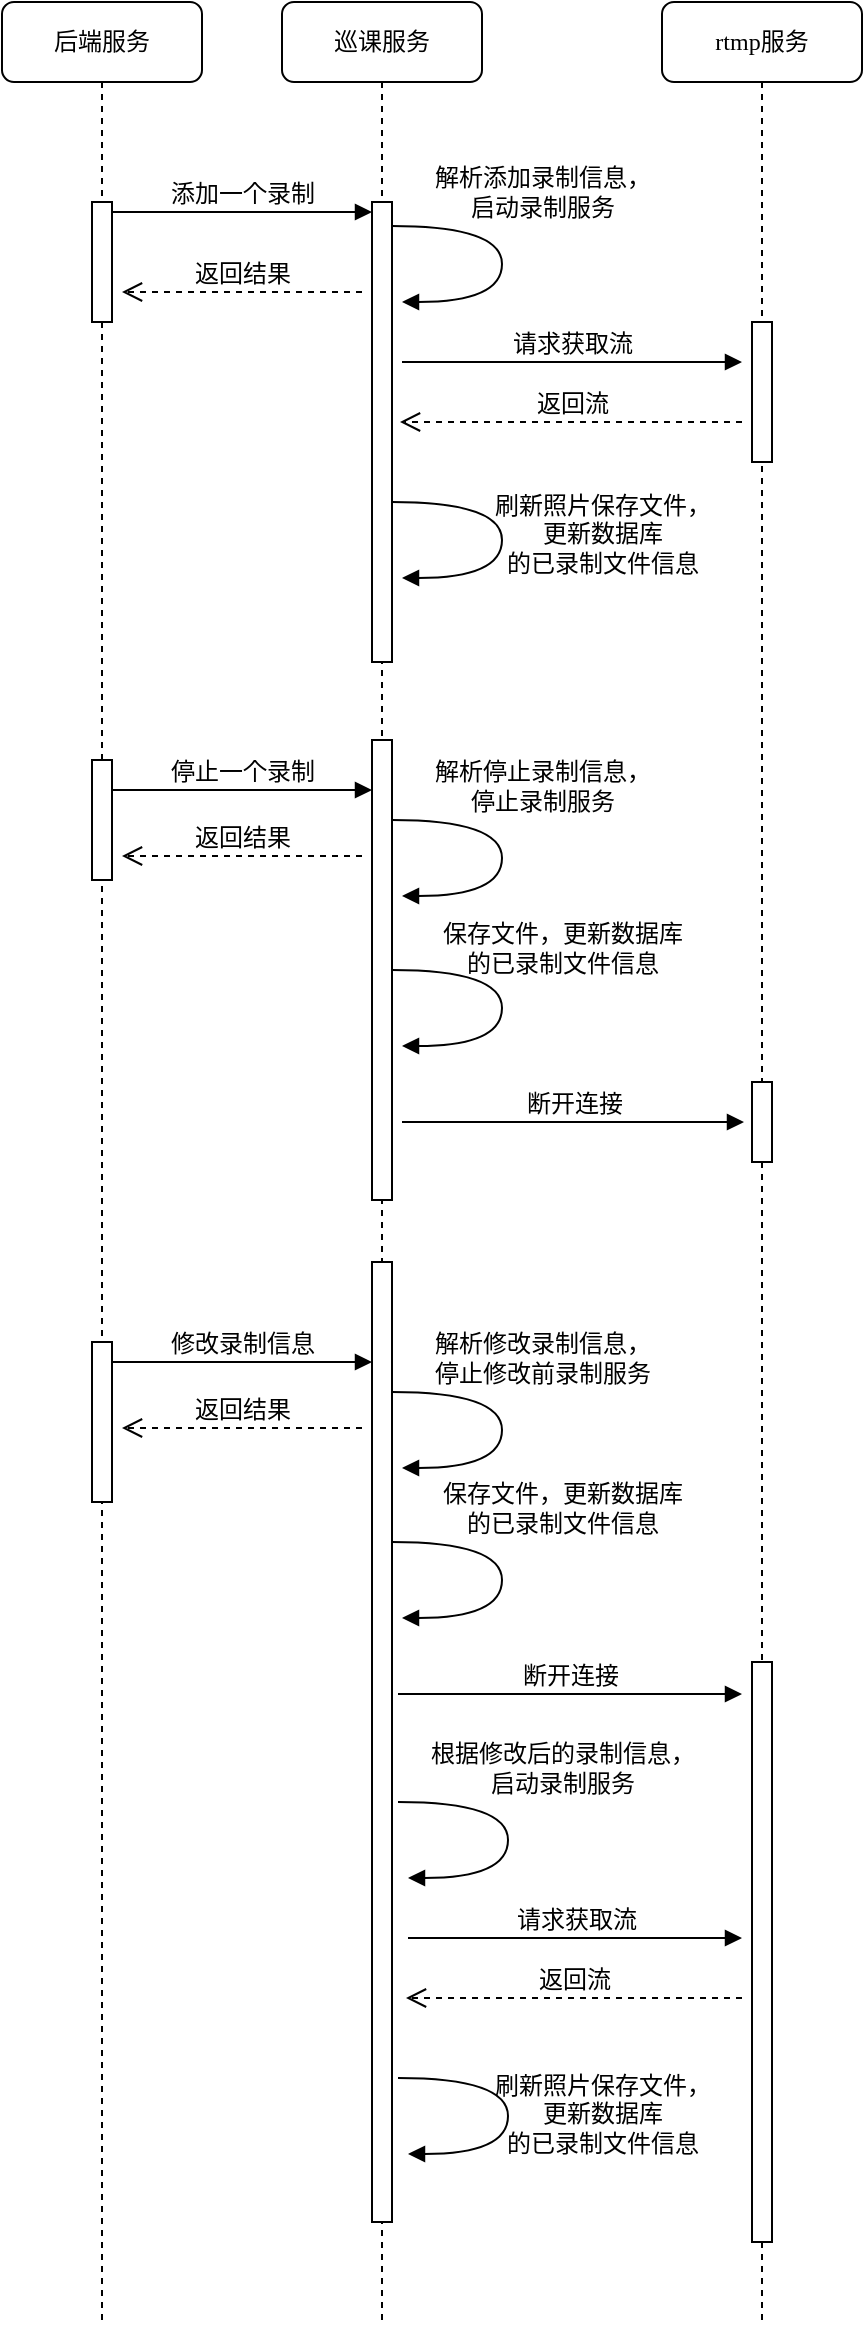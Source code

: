 <mxfile version="10.7.1" type="github"><diagram name="Page-1" id="13e1069c-82ec-6db2-03f1-153e76fe0fe0"><mxGraphModel dx="1038" dy="542" grid="1" gridSize="10" guides="1" tooltips="1" connect="1" arrows="1" fold="1" page="1" pageScale="1" pageWidth="1100" pageHeight="850" background="#ffffff" math="0" shadow="0"><root><mxCell id="0"/><mxCell id="1" parent="0"/><mxCell id="7baba1c4bc27f4b0-2" value="巡课服务" style="shape=umlLifeline;perimeter=lifelinePerimeter;whiteSpace=wrap;html=1;container=1;collapsible=0;recursiveResize=0;outlineConnect=0;rounded=1;shadow=0;comic=0;labelBackgroundColor=none;strokeColor=#000000;strokeWidth=1;fillColor=#FFFFFF;fontFamily=Verdana;fontSize=12;fontColor=#000000;align=center;" parent="1" vertex="1"><mxGeometry x="240" y="80" width="100" height="1160" as="geometry"/></mxCell><mxCell id="7baba1c4bc27f4b0-10" value="" style="html=1;points=[];perimeter=orthogonalPerimeter;rounded=0;shadow=0;comic=0;labelBackgroundColor=none;strokeColor=#000000;strokeWidth=1;fillColor=#FFFFFF;fontFamily=Verdana;fontSize=12;fontColor=#000000;align=center;" parent="7baba1c4bc27f4b0-2" vertex="1"><mxGeometry x="45" y="100" width="10" height="230" as="geometry"/></mxCell><mxCell id="APmuG6kXJHyPIFS81i-d-10" value="" style="html=1;points=[];perimeter=orthogonalPerimeter;rounded=0;shadow=0;comic=0;labelBackgroundColor=none;strokeColor=#000000;strokeWidth=1;fillColor=#FFFFFF;fontFamily=Verdana;fontSize=12;fontColor=#000000;align=center;" parent="7baba1c4bc27f4b0-2" vertex="1"><mxGeometry x="45" y="369" width="10" height="230" as="geometry"/></mxCell><mxCell id="APmuG6kXJHyPIFS81i-d-46" value="" style="html=1;points=[];perimeter=orthogonalPerimeter;" parent="7baba1c4bc27f4b0-2" vertex="1"><mxGeometry x="45" y="630" width="10" height="480" as="geometry"/></mxCell><mxCell id="7baba1c4bc27f4b0-3" value="rtmp服务" style="shape=umlLifeline;perimeter=lifelinePerimeter;whiteSpace=wrap;html=1;container=1;collapsible=0;recursiveResize=0;outlineConnect=0;rounded=1;shadow=0;comic=0;labelBackgroundColor=none;strokeColor=#000000;strokeWidth=1;fillColor=#FFFFFF;fontFamily=Verdana;fontSize=12;fontColor=#000000;align=center;" parent="1" vertex="1"><mxGeometry x="430" y="80" width="100" height="1160" as="geometry"/></mxCell><mxCell id="7baba1c4bc27f4b0-13" value="" style="html=1;points=[];perimeter=orthogonalPerimeter;rounded=0;shadow=0;comic=0;labelBackgroundColor=none;strokeColor=#000000;strokeWidth=1;fillColor=#FFFFFF;fontFamily=Verdana;fontSize=12;fontColor=#000000;align=center;" parent="7baba1c4bc27f4b0-3" vertex="1"><mxGeometry x="45" y="160" width="10" height="70" as="geometry"/></mxCell><mxCell id="APmuG6kXJHyPIFS81i-d-11" value="" style="html=1;points=[];perimeter=orthogonalPerimeter;rounded=0;shadow=0;comic=0;labelBackgroundColor=none;strokeColor=#000000;strokeWidth=1;fillColor=#FFFFFF;fontFamily=Verdana;fontSize=12;fontColor=#000000;align=center;" parent="7baba1c4bc27f4b0-3" vertex="1"><mxGeometry x="45" y="540" width="10" height="40" as="geometry"/></mxCell><mxCell id="APmuG6kXJHyPIFS81i-d-45" value="" style="html=1;points=[];perimeter=orthogonalPerimeter;rounded=0;shadow=0;comic=0;labelBackgroundColor=none;strokeColor=#000000;strokeWidth=1;fillColor=#FFFFFF;fontFamily=Verdana;fontSize=12;fontColor=#000000;align=center;" parent="7baba1c4bc27f4b0-3" vertex="1"><mxGeometry x="45" y="830" width="10" height="290" as="geometry"/></mxCell><mxCell id="7baba1c4bc27f4b0-8" value="后端服务" style="shape=umlLifeline;perimeter=lifelinePerimeter;whiteSpace=wrap;html=1;container=1;collapsible=0;recursiveResize=0;outlineConnect=0;rounded=1;shadow=0;comic=0;labelBackgroundColor=none;strokeColor=#000000;strokeWidth=1;fillColor=#FFFFFF;fontFamily=Verdana;fontSize=12;fontColor=#000000;align=center;" parent="1" vertex="1"><mxGeometry x="100" y="80" width="100" height="1160" as="geometry"/></mxCell><mxCell id="7baba1c4bc27f4b0-9" value="" style="html=1;points=[];perimeter=orthogonalPerimeter;rounded=0;shadow=0;comic=0;labelBackgroundColor=none;strokeColor=#000000;strokeWidth=1;fillColor=#FFFFFF;fontFamily=Verdana;fontSize=12;fontColor=#000000;align=center;" parent="7baba1c4bc27f4b0-8" vertex="1"><mxGeometry x="45" y="100" width="10" height="60" as="geometry"/></mxCell><mxCell id="APmuG6kXJHyPIFS81i-d-6" value="" style="html=1;points=[];perimeter=orthogonalPerimeter;rounded=0;shadow=0;comic=0;labelBackgroundColor=none;strokeColor=#000000;strokeWidth=1;fillColor=#FFFFFF;fontFamily=Verdana;fontSize=12;fontColor=#000000;align=center;" parent="7baba1c4bc27f4b0-8" vertex="1"><mxGeometry x="45" y="379" width="10" height="60" as="geometry"/></mxCell><mxCell id="APmuG6kXJHyPIFS81i-d-44" value="" style="html=1;points=[];perimeter=orthogonalPerimeter;" parent="7baba1c4bc27f4b0-8" vertex="1"><mxGeometry x="45" y="670" width="10" height="80" as="geometry"/></mxCell><mxCell id="7baba1c4bc27f4b0-11" value="添加一个录制" style="html=1;verticalAlign=bottom;endArrow=block;entryX=0;entryY=0;labelBackgroundColor=none;fontFamily=Verdana;fontSize=12;edgeStyle=elbowEdgeStyle;elbow=vertical;" parent="1" edge="1"><mxGeometry relative="1" as="geometry"><mxPoint x="155" y="185" as="sourcePoint"/><mxPoint x="285" y="185" as="targetPoint"/></mxGeometry></mxCell><mxCell id="APmuG6kXJHyPIFS81i-d-1" value="&lt;div&gt;解析添加录制信息，&lt;/div&gt;&lt;div&gt;启动录制服务&lt;br&gt;&lt;/div&gt;" style="html=1;verticalAlign=bottom;endArrow=block;labelBackgroundColor=none;fontFamily=Verdana;fontSize=12;elbow=vertical;edgeStyle=orthogonalEdgeStyle;curved=1;entryX=1;entryY=0.286;entryPerimeter=0;exitX=1.038;exitY=0.345;exitPerimeter=0;" parent="1" edge="1"><mxGeometry x="-0.231" y="20" relative="1" as="geometry"><mxPoint x="295" y="192" as="sourcePoint"/><mxPoint x="300" y="230" as="targetPoint"/><Array as="points"><mxPoint x="350" y="192"/><mxPoint x="350" y="230"/></Array><mxPoint as="offset"/></mxGeometry></mxCell><mxCell id="APmuG6kXJHyPIFS81i-d-2" value="请求获取流" style="html=1;verticalAlign=bottom;endArrow=block;labelBackgroundColor=none;fontFamily=Verdana;fontSize=12;" parent="1" edge="1"><mxGeometry relative="1" as="geometry"><mxPoint x="300" y="260" as="sourcePoint"/><mxPoint x="470" y="260" as="targetPoint"/></mxGeometry></mxCell><mxCell id="APmuG6kXJHyPIFS81i-d-3" value="返回流" style="html=1;verticalAlign=bottom;endArrow=open;dashed=1;endSize=8;labelBackgroundColor=none;fontFamily=Verdana;fontSize=12;" parent="1" edge="1"><mxGeometry relative="1" as="geometry"><mxPoint x="299" y="290" as="targetPoint"/><mxPoint x="470" y="290" as="sourcePoint"/></mxGeometry></mxCell><mxCell id="APmuG6kXJHyPIFS81i-d-4" value="&lt;br&gt;&lt;div&gt;刷新照片保存文件，&lt;/div&gt;&lt;div&gt;更新数据库&lt;div&gt;的已录制文件信息&lt;/div&gt;&lt;/div&gt;" style="html=1;verticalAlign=bottom;endArrow=block;labelBackgroundColor=none;fontFamily=Verdana;fontSize=12;elbow=vertical;edgeStyle=orthogonalEdgeStyle;curved=1;entryX=1;entryY=0.286;entryPerimeter=0;exitX=1.038;exitY=0.345;exitPerimeter=0;" parent="1" edge="1"><mxGeometry x="0.301" y="50" relative="1" as="geometry"><mxPoint x="295" y="330" as="sourcePoint"/><mxPoint x="300" y="368" as="targetPoint"/><Array as="points"><mxPoint x="350" y="330"/><mxPoint x="350" y="368"/></Array><mxPoint x="50" y="-48" as="offset"/></mxGeometry></mxCell><mxCell id="APmuG6kXJHyPIFS81i-d-7" value="返回结果" style="html=1;verticalAlign=bottom;endArrow=open;dashed=1;endSize=8;labelBackgroundColor=none;fontFamily=Verdana;fontSize=12;" parent="1" edge="1"><mxGeometry relative="1" as="geometry"><mxPoint x="160" y="225" as="targetPoint"/><mxPoint x="280" y="225" as="sourcePoint"/></mxGeometry></mxCell><mxCell id="APmuG6kXJHyPIFS81i-d-8" value="停止一个录制" style="html=1;verticalAlign=bottom;endArrow=block;entryX=0;entryY=0;labelBackgroundColor=none;fontFamily=Verdana;fontSize=12;edgeStyle=elbowEdgeStyle;elbow=vertical;" parent="1" edge="1"><mxGeometry relative="1" as="geometry"><mxPoint x="155" y="474" as="sourcePoint"/><mxPoint x="285" y="474" as="targetPoint"/></mxGeometry></mxCell><mxCell id="APmuG6kXJHyPIFS81i-d-9" value="返回结果" style="html=1;verticalAlign=bottom;endArrow=open;dashed=1;endSize=8;labelBackgroundColor=none;fontFamily=Verdana;fontSize=12;" parent="1" edge="1"><mxGeometry relative="1" as="geometry"><mxPoint x="160" y="507" as="targetPoint"/><mxPoint x="280" y="507" as="sourcePoint"/></mxGeometry></mxCell><mxCell id="APmuG6kXJHyPIFS81i-d-12" value="&lt;div&gt;解析停止录制信息，&lt;/div&gt;&lt;div&gt;停止录制服务&lt;br&gt;&lt;/div&gt;" style="html=1;verticalAlign=bottom;endArrow=block;labelBackgroundColor=none;fontFamily=Verdana;fontSize=12;elbow=vertical;edgeStyle=orthogonalEdgeStyle;curved=1;entryX=1;entryY=0.286;entryPerimeter=0;exitX=1.038;exitY=0.345;exitPerimeter=0;" parent="1" edge="1"><mxGeometry x="-0.231" y="20" relative="1" as="geometry"><mxPoint x="295" y="489" as="sourcePoint"/><mxPoint x="300" y="527" as="targetPoint"/><Array as="points"><mxPoint x="350" y="489"/><mxPoint x="350" y="527"/></Array><mxPoint as="offset"/></mxGeometry></mxCell><mxCell id="APmuG6kXJHyPIFS81i-d-15" value="&lt;div&gt;保存文件，更新数据库&lt;/div&gt;&lt;div&gt;的已录制文件信息&lt;/div&gt;" style="html=1;verticalAlign=bottom;endArrow=block;labelBackgroundColor=none;fontFamily=Verdana;fontSize=12;elbow=vertical;edgeStyle=orthogonalEdgeStyle;curved=1;entryX=1;entryY=0.286;entryPerimeter=0;exitX=1.038;exitY=0.345;exitPerimeter=0;" parent="1" edge="1"><mxGeometry x="-0.231" y="-31" relative="1" as="geometry"><mxPoint x="295" y="564" as="sourcePoint"/><mxPoint x="300" y="602" as="targetPoint"/><Array as="points"><mxPoint x="350" y="564"/><mxPoint x="350" y="602"/></Array><mxPoint x="61" y="6" as="offset"/></mxGeometry></mxCell><mxCell id="APmuG6kXJHyPIFS81i-d-16" value="断开连接" style="html=1;verticalAlign=bottom;endArrow=block;labelBackgroundColor=none;fontFamily=Verdana;fontSize=12;entryX=-0.4;entryY=0.5;entryDx=0;entryDy=0;entryPerimeter=0;" parent="1" edge="1" target="APmuG6kXJHyPIFS81i-d-11"><mxGeometry relative="1" as="geometry"><mxPoint x="300" y="640" as="sourcePoint"/><mxPoint x="440" y="640" as="targetPoint"/></mxGeometry></mxCell><mxCell id="APmuG6kXJHyPIFS81i-d-37" value="修改录制信息" style="html=1;verticalAlign=bottom;endArrow=block;entryX=0;entryY=0;labelBackgroundColor=none;fontFamily=Verdana;fontSize=12;edgeStyle=elbowEdgeStyle;elbow=vertical;" parent="1" edge="1"><mxGeometry relative="1" as="geometry"><mxPoint x="155" y="760" as="sourcePoint"/><mxPoint x="285" y="760" as="targetPoint"/></mxGeometry></mxCell><mxCell id="APmuG6kXJHyPIFS81i-d-38" value="返回结果" style="html=1;verticalAlign=bottom;endArrow=open;dashed=1;endSize=8;labelBackgroundColor=none;fontFamily=Verdana;fontSize=12;" parent="1" edge="1"><mxGeometry relative="1" as="geometry"><mxPoint x="160" y="793" as="targetPoint"/><mxPoint x="280" y="793" as="sourcePoint"/></mxGeometry></mxCell><mxCell id="APmuG6kXJHyPIFS81i-d-39" value="&lt;div&gt;解析修改录制信息，&lt;/div&gt;&lt;div&gt;停止修改前录制服务&lt;br&gt;&lt;/div&gt;" style="html=1;verticalAlign=bottom;endArrow=block;labelBackgroundColor=none;fontFamily=Verdana;fontSize=12;elbow=vertical;edgeStyle=orthogonalEdgeStyle;curved=1;entryX=1;entryY=0.286;entryPerimeter=0;exitX=1.038;exitY=0.345;exitPerimeter=0;" parent="1" edge="1"><mxGeometry x="-0.231" y="20" relative="1" as="geometry"><mxPoint x="295" y="775" as="sourcePoint"/><mxPoint x="300" y="813" as="targetPoint"/><Array as="points"><mxPoint x="350" y="775"/><mxPoint x="350" y="813"/></Array><mxPoint as="offset"/></mxGeometry></mxCell><mxCell id="APmuG6kXJHyPIFS81i-d-40" value="&lt;div&gt;保存文件，更新数据库&lt;div&gt;的已录制文件信息&lt;/div&gt;&lt;/div&gt;" style="html=1;verticalAlign=bottom;endArrow=block;labelBackgroundColor=none;fontFamily=Verdana;fontSize=12;elbow=vertical;edgeStyle=orthogonalEdgeStyle;curved=1;entryX=1;entryY=0.286;entryPerimeter=0;exitX=1.038;exitY=0.345;exitPerimeter=0;" parent="1" edge="1"><mxGeometry x="-0.231" y="30" relative="1" as="geometry"><mxPoint x="295" y="850" as="sourcePoint"/><mxPoint x="300" y="888" as="targetPoint"/><Array as="points"><mxPoint x="350" y="850"/><mxPoint x="350" y="888"/></Array><mxPoint as="offset"/></mxGeometry></mxCell><mxCell id="APmuG6kXJHyPIFS81i-d-41" value="断开连接" style="html=1;verticalAlign=bottom;endArrow=block;labelBackgroundColor=none;fontFamily=Verdana;fontSize=12;" parent="1" edge="1"><mxGeometry relative="1" as="geometry"><mxPoint x="298" y="926" as="sourcePoint"/><mxPoint x="470" y="926" as="targetPoint"/></mxGeometry></mxCell><mxCell id="APmuG6kXJHyPIFS81i-d-47" value="&lt;div&gt;根据修改后的录制信息，&lt;/div&gt;&lt;div&gt;启动录制服务&lt;br&gt;&lt;/div&gt;" style="html=1;verticalAlign=bottom;endArrow=block;labelBackgroundColor=none;fontFamily=Verdana;fontSize=12;elbow=vertical;edgeStyle=orthogonalEdgeStyle;curved=1;entryX=1;entryY=0.286;entryPerimeter=0;exitX=1.038;exitY=0.345;exitPerimeter=0;" parent="1" edge="1"><mxGeometry x="-0.231" y="27" relative="1" as="geometry"><mxPoint x="298" y="980" as="sourcePoint"/><mxPoint x="303" y="1018" as="targetPoint"/><Array as="points"><mxPoint x="353" y="980"/><mxPoint x="353" y="1018"/></Array><mxPoint as="offset"/></mxGeometry></mxCell><mxCell id="APmuG6kXJHyPIFS81i-d-48" value="请求获取流" style="html=1;verticalAlign=bottom;endArrow=block;labelBackgroundColor=none;fontFamily=Verdana;fontSize=12;" parent="1" edge="1"><mxGeometry relative="1" as="geometry"><mxPoint x="303" y="1048" as="sourcePoint"/><mxPoint x="470" y="1048" as="targetPoint"/></mxGeometry></mxCell><mxCell id="APmuG6kXJHyPIFS81i-d-49" value="返回流" style="html=1;verticalAlign=bottom;endArrow=open;dashed=1;endSize=8;labelBackgroundColor=none;fontFamily=Verdana;fontSize=12;" parent="1" edge="1"><mxGeometry relative="1" as="geometry"><mxPoint x="302" y="1078" as="targetPoint"/><mxPoint x="470" y="1078" as="sourcePoint"/></mxGeometry></mxCell><mxCell id="APmuG6kXJHyPIFS81i-d-50" value="&lt;br&gt;&lt;div&gt;刷新照片保存文件，&lt;/div&gt;&lt;div&gt;更新数据库&lt;div&gt;的已录制文件信息&lt;/div&gt;&lt;/div&gt;" style="html=1;verticalAlign=bottom;endArrow=block;labelBackgroundColor=none;fontFamily=Verdana;fontSize=12;elbow=vertical;edgeStyle=orthogonalEdgeStyle;curved=1;entryX=1;entryY=0.286;entryPerimeter=0;exitX=1.038;exitY=0.345;exitPerimeter=0;" parent="1" edge="1"><mxGeometry x="0.301" y="47" relative="1" as="geometry"><mxPoint x="298" y="1118" as="sourcePoint"/><mxPoint x="303" y="1156" as="targetPoint"/><Array as="points"><mxPoint x="353" y="1118"/><mxPoint x="353" y="1156"/></Array><mxPoint x="47" y="-43" as="offset"/></mxGeometry></mxCell></root></mxGraphModel></diagram></mxfile>